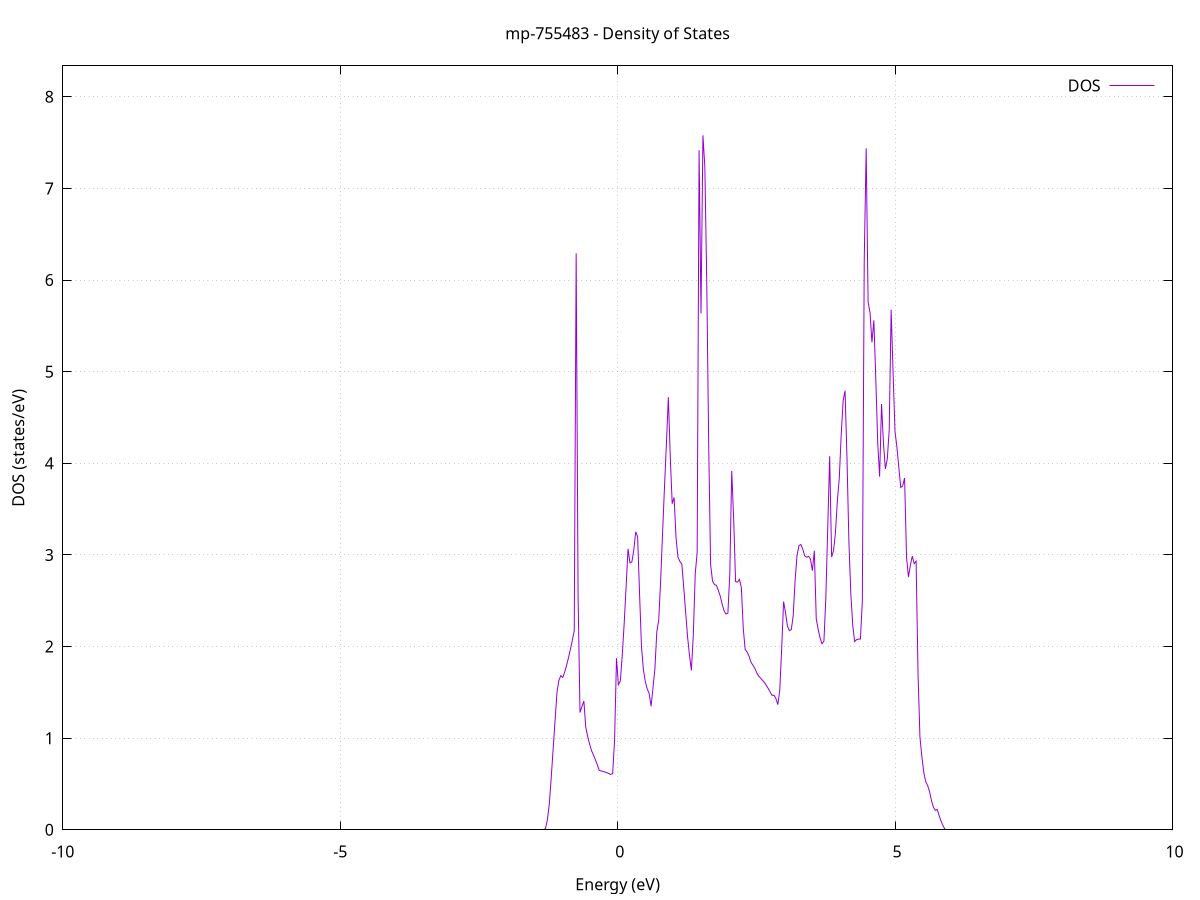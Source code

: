 set title 'mp-755483 - Density of States'
set xlabel 'Energy (eV)'
set ylabel 'DOS (states/eV)'
set grid
set xrange [-10:10]
set yrange [0:8.337]
set xzeroaxis lt -1
set terminal png size 800,600
set output 'mp-755483_dos_gnuplot.png'
plot '-' using 1:2 with lines title 'DOS'
-16.808500 0.000000
-16.773900 0.000000
-16.739300 0.000000
-16.704700 0.000000
-16.670000 0.000000
-16.635400 0.000000
-16.600800 0.000000
-16.566200 0.000000
-16.531600 0.000000
-16.497000 0.000000
-16.462400 0.000000
-16.427700 0.000000
-16.393100 0.000000
-16.358500 0.000000
-16.323900 0.000000
-16.289300 0.000000
-16.254700 0.000000
-16.220100 0.000000
-16.185400 0.000000
-16.150800 0.000000
-16.116200 0.000000
-16.081600 0.000000
-16.047000 0.000000
-16.012400 0.000000
-15.977800 0.000000
-15.943100 0.000000
-15.908500 0.000000
-15.873900 0.000000
-15.839300 0.000000
-15.804700 0.000000
-15.770100 0.000000
-15.735500 0.000000
-15.700800 0.000000
-15.666200 0.000000
-15.631600 0.000000
-15.597000 0.000000
-15.562400 0.000000
-15.527800 0.000000
-15.493200 0.000000
-15.458500 0.000000
-15.423900 0.000000
-15.389300 0.000000
-15.354700 0.000000
-15.320100 0.000000
-15.285500 0.000000
-15.250900 0.000000
-15.216200 0.000000
-15.181600 0.000000
-15.147000 0.000000
-15.112400 0.000000
-15.077800 0.000000
-15.043200 0.000000
-15.008600 0.000000
-14.973900 0.000000
-14.939300 0.000000
-14.904700 0.000000
-14.870100 0.000000
-14.835500 0.000000
-14.800900 0.000000
-14.766300 0.000000
-14.731600 0.000000
-14.697000 0.000000
-14.662400 0.000000
-14.627800 0.000000
-14.593200 0.000000
-14.558600 0.000000
-14.524000 0.000000
-14.489300 0.000000
-14.454700 0.000000
-14.420100 0.000000
-14.385500 0.000000
-14.350900 0.000000
-14.316300 0.000000
-14.281700 0.000000
-14.247000 0.000000
-14.212400 0.000000
-14.177800 0.000000
-14.143200 0.000000
-14.108600 0.000000
-14.074000 0.000000
-14.039400 0.000000
-14.004700 0.000000
-13.970100 0.000000
-13.935500 0.000000
-13.900900 0.000000
-13.866300 0.000000
-13.831700 0.000000
-13.797100 0.000000
-13.762400 0.000000
-13.727800 0.000000
-13.693200 0.000000
-13.658600 0.003900
-13.624000 0.076900
-13.589400 0.199200
-13.554800 0.353300
-13.520100 0.538200
-13.485500 0.553000
-13.450900 0.658100
-13.416300 0.783100
-13.381700 0.882100
-13.347100 0.927400
-13.312500 0.861800
-13.277800 0.901200
-13.243200 0.940400
-13.208600 0.973500
-13.174000 1.001800
-13.139400 1.026500
-13.104800 1.048900
-13.070200 1.069500
-13.035500 1.092300
-13.000900 1.119000
-12.966300 1.152500
-12.931700 1.186800
-12.897100 1.221200
-12.862500 1.255600
-12.827900 1.290000
-12.793200 1.371700
-12.758600 1.477400
-12.724000 1.629800
-12.689400 1.755700
-12.654800 1.884200
-12.620200 2.036900
-12.585600 2.221100
-12.550900 2.412300
-12.516300 2.603900
-12.481700 2.829500
-12.447100 7.902700
-12.412500 3.671500
-12.377900 3.044800
-12.343300 2.354700
-12.308600 3.869200
-12.274000 0.367300
-12.239400 0.412100
-12.204800 0.458600
-12.170200 0.506700
-12.135600 0.565600
-12.101000 0.632600
-12.066300 0.698000
-12.031700 0.762800
-11.997100 0.828100
-11.962500 0.966400
-11.927900 1.105500
-11.893300 1.155000
-11.858700 1.126200
-11.824000 1.172900
-11.789400 1.216200
-11.754800 1.257200
-11.720200 1.296900
-11.685600 1.327900
-11.651000 1.360500
-11.616400 1.419000
-11.581700 1.482200
-11.547100 1.549900
-11.512500 1.622900
-11.477900 1.703100
-11.443300 1.806300
-11.408700 1.924300
-11.374100 2.048800
-11.339400 2.190500
-11.304800 2.345400
-11.270200 2.502600
-11.235600 2.693700
-11.201000 6.194000
-11.166400 2.414200
-11.131800 2.083900
-11.097100 1.754300
-11.062500 1.425500
-11.027900 1.097500
-10.993300 1.537100
-10.958700 0.000000
-10.924100 0.000000
-10.889500 0.000000
-10.854800 0.000000
-10.820200 0.000000
-10.785600 2.462600
-10.751000 3.529200
-10.716400 6.524800
-10.681800 9.737000
-10.647200 11.925000
-10.612500 6.145300
-10.577900 4.562100
-10.543300 3.875100
-10.508700 3.130600
-10.474100 2.689300
-10.439500 0.809500
-10.404900 0.000000
-10.370300 0.000000
-10.335600 0.000000
-10.301000 0.000000
-10.266400 0.000000
-10.231800 0.000000
-10.197200 0.000000
-10.162600 0.000000
-10.128000 0.000000
-10.093300 0.000000
-10.058700 0.000000
-10.024100 0.000000
-9.989500 0.000000
-9.954900 0.000000
-9.920300 0.000000
-9.885700 0.000000
-9.851000 0.000000
-9.816400 0.000000
-9.781800 0.000000
-9.747200 0.000000
-9.712600 0.000000
-9.678000 0.000000
-9.643400 0.000000
-9.608700 0.000000
-9.574100 0.000000
-9.539500 0.000000
-9.504900 0.000000
-9.470300 0.000000
-9.435700 0.000000
-9.401100 0.000000
-9.366400 0.000000
-9.331800 0.000000
-9.297200 0.000000
-9.262600 0.000000
-9.228000 0.000000
-9.193400 0.000000
-9.158800 0.000000
-9.124100 0.000000
-9.089500 0.000000
-9.054900 0.000000
-9.020300 0.000000
-8.985700 0.000000
-8.951100 0.000000
-8.916500 0.000000
-8.881800 0.000000
-8.847200 0.000000
-8.812600 0.000000
-8.778000 0.000000
-8.743400 0.000000
-8.708800 0.000000
-8.674200 0.000000
-8.639500 0.000000
-8.604900 0.000000
-8.570300 0.000000
-8.535700 0.000000
-8.501100 0.000000
-8.466500 0.000000
-8.431900 0.000000
-8.397200 0.000000
-8.362600 0.000000
-8.328000 0.000000
-8.293400 0.000000
-8.258800 0.000000
-8.224200 0.000000
-8.189600 0.000000
-8.154900 0.000000
-8.120300 0.000000
-8.085700 0.000000
-8.051100 0.000000
-8.016500 0.000000
-7.981900 0.000000
-7.947300 0.000000
-7.912600 0.000000
-7.878000 0.000000
-7.843400 0.000000
-7.808800 0.000000
-7.774200 0.000000
-7.739600 0.000000
-7.705000 0.000000
-7.670300 0.000000
-7.635700 0.000000
-7.601100 0.000000
-7.566500 0.000000
-7.531900 0.000000
-7.497300 0.000000
-7.462700 0.000000
-7.428000 0.000000
-7.393400 0.000000
-7.358800 0.000000
-7.324200 0.000000
-7.289600 0.000000
-7.255000 0.000000
-7.220400 0.000000
-7.185700 0.000000
-7.151100 0.000000
-7.116500 0.000000
-7.081900 0.000000
-7.047300 0.000000
-7.012700 0.000000
-6.978100 0.000000
-6.943400 0.000000
-6.908800 0.000000
-6.874200 0.000000
-6.839600 0.000000
-6.805000 0.000000
-6.770400 0.000000
-6.735800 0.000000
-6.701100 0.000000
-6.666500 0.000000
-6.631900 0.000000
-6.597300 0.000000
-6.562700 0.000000
-6.528100 0.000000
-6.493500 0.000000
-6.458800 0.000000
-6.424200 0.000000
-6.389600 0.000000
-6.355000 0.000000
-6.320400 0.000000
-6.285800 0.000000
-6.251200 0.000000
-6.216500 0.000000
-6.181900 0.000000
-6.147300 0.000000
-6.112700 0.000000
-6.078100 0.000000
-6.043500 0.000000
-6.008900 0.000000
-5.974200 0.000000
-5.939600 0.000000
-5.905000 0.000000
-5.870400 0.000000
-5.835800 0.000000
-5.801200 0.000000
-5.766600 0.000000
-5.731900 0.000000
-5.697300 0.000000
-5.662700 0.000000
-5.628100 0.000000
-5.593500 0.000000
-5.558900 0.000000
-5.524300 0.000000
-5.489600 0.000000
-5.455000 0.000000
-5.420400 0.000000
-5.385800 0.000000
-5.351200 0.000000
-5.316600 0.000000
-5.282000 0.000000
-5.247300 0.000000
-5.212700 0.000000
-5.178100 0.000000
-5.143500 0.000000
-5.108900 0.000000
-5.074300 0.000000
-5.039700 0.000000
-5.005000 0.000000
-4.970400 0.000000
-4.935800 0.000000
-4.901200 0.000000
-4.866600 0.000000
-4.832000 0.000000
-4.797400 0.000000
-4.762700 0.000000
-4.728100 0.000000
-4.693500 0.000000
-4.658900 0.000000
-4.624300 0.000000
-4.589700 0.000000
-4.555100 0.000000
-4.520400 0.000000
-4.485800 0.000000
-4.451200 0.000000
-4.416600 0.000000
-4.382000 0.000000
-4.347400 0.000000
-4.312800 0.000000
-4.278100 0.000000
-4.243500 0.000000
-4.208900 0.000000
-4.174300 0.000000
-4.139700 0.000000
-4.105100 0.000000
-4.070500 0.000000
-4.035800 0.000000
-4.001200 0.000000
-3.966600 0.000000
-3.932000 0.000000
-3.897400 0.000000
-3.862800 0.000000
-3.828200 0.000000
-3.793500 0.000000
-3.758900 0.000000
-3.724300 0.000000
-3.689700 0.000000
-3.655100 0.000000
-3.620500 0.000000
-3.585900 0.000000
-3.551200 0.000000
-3.516600 0.000000
-3.482000 0.000000
-3.447400 0.000000
-3.412800 0.000000
-3.378200 0.000000
-3.343600 0.000000
-3.308900 0.000000
-3.274300 0.000000
-3.239700 0.000000
-3.205100 0.000000
-3.170500 0.000000
-3.135900 0.000000
-3.101300 0.000000
-3.066600 0.000000
-3.032000 0.000000
-2.997400 0.000000
-2.962800 0.000000
-2.928200 0.000000
-2.893600 0.000000
-2.859000 0.000000
-2.824300 0.000000
-2.789700 0.000000
-2.755100 0.000000
-2.720500 0.000000
-2.685900 0.000000
-2.651300 0.000000
-2.616700 0.000000
-2.582000 0.000000
-2.547400 0.000000
-2.512800 0.000000
-2.478200 0.000000
-2.443600 0.000000
-2.409000 0.000000
-2.374400 0.000000
-2.339700 0.000000
-2.305100 0.000000
-2.270500 0.000000
-2.235900 0.000000
-2.201300 0.000000
-2.166700 0.000000
-2.132100 0.000000
-2.097500 0.000000
-2.062800 0.000000
-2.028200 0.000000
-1.993600 0.000000
-1.959000 0.000000
-1.924400 0.000000
-1.889800 0.000000
-1.855200 0.000000
-1.820500 0.000000
-1.785900 0.000000
-1.751300 0.000000
-1.716700 0.000000
-1.682100 0.000000
-1.647500 0.000000
-1.612900 0.000000
-1.578200 0.000000
-1.543600 0.000000
-1.509000 0.000000
-1.474400 0.000000
-1.439800 0.000000
-1.405200 0.000000
-1.370600 0.000000
-1.335900 0.000000
-1.301300 0.010800
-1.266700 0.107200
-1.232100 0.279400
-1.197500 0.565600
-1.162900 0.877000
-1.128300 1.188000
-1.093600 1.498900
-1.059000 1.630100
-1.024400 1.682600
-0.989800 1.662900
-0.955200 1.718700
-0.920600 1.794000
-0.886000 1.878200
-0.851300 1.970200
-0.816700 2.068000
-0.782100 2.172100
-0.747500 6.290200
-0.712900 2.545600
-0.678300 1.279500
-0.643700 1.345300
-0.609000 1.404200
-0.574400 1.121400
-0.539800 1.016400
-0.505200 0.934100
-0.470600 0.864200
-0.436000 0.815200
-0.401400 0.765200
-0.366700 0.709300
-0.332100 0.648500
-0.297500 0.642400
-0.262900 0.636300
-0.228300 0.630200
-0.193700 0.623500
-0.159100 0.614100
-0.124400 0.603900
-0.089800 0.613500
-0.055200 0.977200
-0.020600 1.872400
0.014000 1.584100
0.048600 1.622800
0.083200 1.906700
0.117900 2.251700
0.152500 2.652400
0.187100 3.066500
0.221700 2.913500
0.256300 2.923100
0.290900 3.052600
0.325500 3.252100
0.360200 3.197300
0.394800 2.578400
0.429400 2.000700
0.464000 1.746600
0.498600 1.617700
0.533200 1.537100
0.567800 1.487900
0.602500 1.348400
0.637100 1.548500
0.671700 1.759700
0.706300 2.163600
0.740900 2.292100
0.775500 2.724800
0.810100 3.239400
0.844800 3.749100
0.879400 4.216800
0.914000 4.721900
0.948600 4.069400
0.983200 3.558700
1.017800 3.627700
1.052400 3.186900
1.087100 2.976200
1.121700 2.927900
1.156300 2.901300
1.190900 2.648900
1.225500 2.374500
1.260100 2.107400
1.294700 1.903800
1.329400 1.739900
1.364000 2.132100
1.398600 2.795700
1.433200 3.028500
1.467800 7.416300
1.502400 5.635400
1.537000 7.579500
1.571700 7.234400
1.606300 5.969700
1.640900 4.204300
1.675500 2.895900
1.710100 2.714300
1.744700 2.676600
1.779300 2.668200
1.814000 2.614000
1.848600 2.551100
1.883200 2.463600
1.917800 2.390200
1.952400 2.354100
1.987000 2.364100
2.021600 2.795300
2.056300 3.916000
2.090900 3.398200
2.125500 2.708600
2.160100 2.702500
2.194700 2.733200
2.229300 2.647000
2.263900 2.199100
2.298600 1.966000
2.333200 1.939900
2.367800 1.895400
2.402400 1.829200
2.437000 1.797500
2.471600 1.762900
2.506200 1.714700
2.540900 1.677100
2.575500 1.655200
2.610100 1.632100
2.644700 1.607500
2.679300 1.577900
2.713900 1.541100
2.748500 1.505300
2.783200 1.466500
2.817800 1.469000
2.852400 1.431900
2.887000 1.365800
2.921600 1.524400
2.956200 1.970400
2.990800 2.491000
3.025500 2.371000
3.060100 2.222200
3.094700 2.174100
3.129300 2.183800
3.163900 2.335000
3.198500 2.723400
3.233100 2.993700
3.267800 3.101300
3.302400 3.113200
3.337000 3.060900
3.371600 2.988900
3.406200 2.974700
3.440800 2.984600
3.475400 2.954900
3.510100 2.828800
3.544700 3.046100
3.579300 2.303800
3.613900 2.187900
3.648500 2.092700
3.683100 2.029700
3.717700 2.058200
3.752400 2.534800
3.787000 3.308600
3.821600 4.077100
3.856200 2.976500
3.890800 3.044300
3.925400 3.241300
3.960000 3.592200
3.994700 3.840000
4.029300 4.312900
4.063900 4.682400
4.098500 4.791400
4.133100 4.063500
4.167700 3.144300
4.202300 2.582500
4.237000 2.231700
4.271600 2.053500
4.306200 2.075500
4.340800 2.080900
4.375400 2.082100
4.410000 2.490500
4.444600 6.227000
4.479300 7.437000
4.513900 5.760200
4.548500 5.645000
4.583100 5.320100
4.617700 5.559500
4.652300 4.928800
4.686900 4.224900
4.721600 3.854100
4.756200 4.646800
4.790800 4.219900
4.825400 3.938300
4.860000 4.048300
4.894600 4.365500
4.929200 5.676500
4.963900 4.992900
4.998500 4.347500
5.033100 4.178000
5.067700 3.952200
5.102300 3.735100
5.136900 3.752400
5.171500 3.838900
5.206200 2.984100
5.240800 2.757200
5.275400 2.886500
5.310000 2.986400
5.344600 2.904700
5.379200 2.931000
5.413800 1.701600
5.448500 1.007200
5.483100 0.796000
5.517700 0.623900
5.552300 0.525900
5.586900 0.483800
5.621500 0.416900
5.656100 0.318600
5.690800 0.246300
5.725400 0.211800
5.760000 0.221800
5.794600 0.153400
5.829200 0.094700
5.863800 0.045500
5.898400 0.005900
5.933100 0.000000
5.967700 0.000000
6.002300 0.000000
6.036900 0.000000
6.071500 0.000000
6.106100 0.000000
6.140700 0.000000
6.175300 0.000000
6.210000 0.000000
6.244600 0.000000
6.279200 0.000000
6.313800 0.000000
6.348400 0.000000
6.383000 0.000000
6.417600 0.000000
6.452300 0.000000
6.486900 0.000000
6.521500 0.000000
6.556100 0.000000
6.590700 0.000000
6.625300 0.000000
6.659900 0.000000
6.694600 0.000000
6.729200 0.000000
6.763800 0.000000
6.798400 0.000000
6.833000 0.000000
6.867600 0.000000
6.902200 0.000000
6.936900 0.000000
6.971500 0.000000
7.006100 0.000000
7.040700 0.000000
7.075300 0.000000
7.109900 0.000000
7.144500 0.000000
7.179200 0.000000
7.213800 0.000000
7.248400 0.000000
7.283000 0.000000
7.317600 0.000000
7.352200 0.000000
7.386800 0.000000
7.421500 0.000000
7.456100 0.000000
7.490700 0.000000
7.525300 0.000000
7.559900 0.000000
7.594500 0.000000
7.629100 0.000000
7.663800 0.000000
7.698400 0.000000
7.733000 0.000000
7.767600 0.000000
7.802200 0.000000
7.836800 0.000000
7.871400 0.000000
7.906100 0.000000
7.940700 0.000000
7.975300 0.000000
8.009900 0.000000
8.044500 0.000000
8.079100 0.000000
8.113700 0.000000
8.148400 0.000000
8.183000 0.000000
8.217600 0.000000
8.252200 0.000000
8.286800 0.000000
8.321400 0.000000
8.356000 0.000000
8.390700 0.000000
8.425300 0.000000
8.459900 0.000000
8.494500 0.000000
8.529100 0.000000
8.563700 0.000000
8.598300 0.000000
8.633000 0.000000
8.667600 0.000000
8.702200 0.000000
8.736800 0.000000
8.771400 0.000000
8.806000 0.000000
8.840600 0.000000
8.875300 0.000000
8.909900 0.000000
8.944500 0.000000
8.979100 0.000000
9.013700 0.000000
9.048300 0.000000
9.082900 0.000000
9.117600 0.000000
9.152200 0.000000
9.186800 0.000000
9.221400 0.000000
9.256000 0.000000
9.290600 0.000000
9.325200 0.000000
9.359900 0.000000
9.394500 0.000000
9.429100 0.000000
9.463700 0.000000
9.498300 0.000000
9.532900 0.000000
9.567500 0.000000
9.602200 0.000000
9.636800 0.000000
9.671400 0.000000
9.706000 0.000000
9.740600 0.000000
9.775200 0.000000
9.809800 0.000000
9.844500 0.000000
9.879100 0.000000
9.913700 0.000000
9.948300 0.000000
9.982900 0.000000
10.017500 0.000600
10.052100 0.002200
10.086800 0.004000
10.121400 0.006100
10.156000 0.008600
10.190600 0.011300
10.225200 0.014300
10.259800 0.017600
10.294400 0.021200
10.329100 0.025100
10.363700 0.029300
10.398300 0.033700
10.432900 0.038400
10.467500 0.043400
10.502100 0.048600
10.536700 0.054000
10.571400 0.059700
10.606000 0.065700
10.640600 0.071900
10.675200 0.078400
10.709800 0.085100
10.744400 0.092100
10.779000 0.099400
10.813700 0.103800
10.848300 0.105200
10.882900 0.109200
10.917500 0.113600
10.952100 0.118400
10.986700 0.123600
11.021300 0.129200
11.056000 0.135100
11.090600 0.141300
11.125200 0.147900
11.159800 0.154500
11.194400 0.161100
11.229000 0.167600
11.263600 0.174100
11.298300 0.180700
11.332900 0.187300
11.367500 0.194900
11.402100 0.206800
11.436700 0.219800
11.471300 0.234000
11.505900 0.248400
11.540600 0.261600
11.575200 0.273400
11.609800 0.284000
11.644400 0.293300
11.679000 0.300500
11.713600 0.304600
11.748200 0.305800
11.782900 0.303900
11.817500 0.308500
11.852100 0.315500
11.886700 0.322500
11.921300 0.329600
11.955900 0.338500
11.990500 0.349300
12.025200 0.361700
12.059800 0.375500
12.094400 0.390800
12.129000 0.407500
12.163600 0.425700
12.198200 0.445900
12.232800 0.467900
12.267500 0.498300
12.302100 0.531400
12.336700 0.566700
12.371300 0.604800
12.405900 0.645900
12.440500 0.693600
12.475100 0.747900
12.509800 0.803000
12.544400 0.858800
12.579000 0.915300
12.613600 0.988100
12.648200 1.243500
12.682800 1.407800
12.717400 1.536900
12.752100 1.688500
12.786700 1.832700
12.821300 1.909600
12.855900 1.942900
12.890500 1.941700
12.925100 1.939800
12.959700 1.928600
12.994400 1.902700
13.029000 1.795100
13.063600 1.638000
13.098200 1.493100
13.132800 1.369700
13.167400 1.256200
13.202000 1.233800
13.236700 1.220000
13.271300 1.207600
13.305900 1.196400
13.340500 1.186500
13.375100 1.178900
13.409700 1.176400
13.444300 1.174800
13.479000 1.173200
13.513600 1.176900
13.548200 1.187500
13.582800 1.220100
13.617400 1.290500
13.652000 1.368800
13.686600 1.448900
13.721300 1.531100
13.755900 1.615400
13.790500 1.710500
13.825100 1.023900
13.859700 1.102900
13.894300 1.257300
13.928900 1.539300
13.963600 1.712500
13.998200 1.879500
14.032800 2.018500
14.067400 2.102900
14.102000 2.136600
14.136600 2.079200
14.171200 2.053200
14.205900 2.019700
14.240500 1.964400
14.275100 1.885600
14.309700 1.789600
14.344300 1.655600
14.378900 1.454900
14.413500 1.345000
14.448100 1.276200
14.482800 1.213700
14.517400 1.157600
14.552000 1.102900
14.586600 1.061900
14.621200 1.044400
14.655800 1.048800
14.690400 1.063500
14.725100 1.086600
14.759700 1.118000
14.794300 1.158000
14.828900 1.210700
14.863500 1.291400
14.898100 1.457900
14.932700 1.575800
14.967400 1.659300
15.002000 1.714100
15.036600 1.755300
15.071200 1.787000
15.105800 1.822800
15.140400 1.867700
15.175000 1.915000
15.209700 1.968500
15.244300 2.019900
15.278900 2.082500
15.313500 2.160400
15.348100 2.203700
15.382700 2.109700
15.417300 1.837300
15.452000 1.582500
15.486600 1.497600
15.521200 1.488600
15.555800 1.462500
15.590400 1.437500
15.625000 1.418800
15.659600 1.406000
15.694300 1.399400
15.728900 1.401500
15.763500 1.433300
15.798100 1.489300
15.832700 1.561300
15.867300 1.639400
15.901900 1.771300
15.936600 1.590200
15.971200 1.242600
16.005800 1.010000
16.040400 0.811900
16.075000 0.621800
16.109600 0.410300
16.144200 0.167700
16.178900 0.024400
16.213500 0.000000
16.248100 0.000000
16.282700 0.000000
16.317300 0.000000
16.351900 0.000000
16.386500 0.000000
16.421200 0.000000
16.455800 0.000000
16.490400 0.000000
16.525000 0.000000
16.559600 0.000000
16.594200 0.000000
16.628800 0.000000
16.663500 0.000000
16.698100 0.031600
16.732700 0.125300
16.767300 0.281000
16.801900 1.069700
16.836500 1.841600
16.871100 2.560900
16.905800 3.177800
16.940400 4.159300
16.975000 4.112400
17.009600 3.635100
17.044200 3.489600
17.078800 3.474000
17.113400 3.353300
17.148100 3.097800
17.182700 2.819100
17.217300 2.629300
17.251900 2.500100
17.286500 2.393100
17.321100 2.343700
17.355700 2.655400
17.390400 2.685100
17.425000 2.153400
17.459600 2.113300
17.494200 1.868600
17.528800 1.859000
17.563400 2.266200
17.598000 2.420100
17.632700 2.419100
17.667300 2.480900
17.701900 2.547500
17.736500 2.549900
17.771100 2.531800
17.805700 2.504200
17.840300 2.529300
17.875000 2.618500
17.909600 2.715500
17.944200 2.766200
17.978800 2.825900
18.013400 2.858800
18.048000 2.899200
18.082600 2.946600
18.117300 3.059900
18.151900 3.230500
18.186500 1.476800
18.221100 1.394800
18.255700 1.468500
18.290300 1.482500
18.324900 1.696300
18.359600 2.057800
18.394200 2.217300
18.428800 3.008500
18.463400 2.632000
18.498000 2.832900
18.532600 3.278000
18.567200 3.542300
18.601900 3.329500
18.636500 3.773700
18.671100 3.824100
18.705700 3.696000
18.740300 3.548500
18.774900 3.480600
18.809500 3.355600
18.844200 2.897000
18.878800 2.465000
18.913400 2.025700
18.948000 1.473400
18.982600 1.154500
19.017200 1.196700
19.051800 2.598600
19.086500 2.113600
19.121100 2.078200
19.155700 2.060800
19.190300 2.092400
19.224900 2.294300
19.259500 2.539600
19.294100 2.701100
19.328800 2.903400
19.363400 3.352100
19.398000 3.556200
19.432600 3.391400
19.467200 3.636700
19.501800 3.685400
19.536400 3.064100
19.571100 2.541600
19.605700 2.557100
19.640300 2.241500
19.674900 1.859200
19.709500 1.563100
19.744100 1.448100
19.778700 1.393900
19.813400 1.361300
19.848000 1.272100
19.882600 1.205000
19.917200 1.112500
19.951800 1.214700
19.986400 1.451700
20.021000 2.643200
20.055700 3.625800
20.090300 3.769500
20.124900 2.076600
20.159500 2.062700
20.194100 2.271200
20.228700 2.691400
20.263300 2.363000
20.298000 2.567700
20.332600 2.819000
20.367200 2.794500
20.401800 2.355800
20.436400 2.147200
20.471000 2.021400
20.505600 2.055200
20.540300 2.084500
20.574900 2.201300
20.609500 2.418800
20.644100 2.875000
20.678700 3.789900
20.713300 2.683900
20.747900 2.602600
20.782600 2.630100
20.817200 3.841700
20.851800 4.281600
20.886400 4.628800
20.921000 5.419700
20.955600 5.401900
20.990200 4.704000
21.024900 3.636000
21.059500 2.667400
21.094100 2.202600
21.128700 1.892400
21.163300 1.657900
21.197900 1.492200
21.232500 1.364000
21.267200 1.245600
21.301800 1.163300
21.336400 1.374200
21.371000 2.149600
21.405600 2.556400
21.440200 3.088300
21.474800 2.925400
21.509500 2.844700
21.544100 2.656300
21.578700 2.476300
21.613300 2.472700
21.647900 2.569700
21.682500 2.650400
21.717100 2.773700
21.751800 2.943000
21.786400 3.086700
21.821000 3.378400
21.855600 3.773600
21.890200 4.104900
21.924800 3.606800
21.959400 3.069500
21.994100 2.273900
22.028700 1.767800
22.063300 1.315100
22.097900 1.374700
22.132500 1.581300
22.167100 1.561400
22.201700 1.425000
22.236400 1.151800
22.271000 1.156900
22.305600 1.299200
22.340200 1.446500
22.374800 1.607100
22.409400 1.791500
22.444000 2.199100
22.478700 2.847600
22.513300 3.025800
22.547900 3.028600
22.582500 3.162700
22.617100 3.017600
22.651700 2.652000
22.686300 2.487600
22.720900 2.384800
22.755600 2.319800
22.790200 2.273400
22.824800 2.296600
22.859400 2.306800
22.894000 2.290600
22.928600 2.402000
22.963200 2.755700
22.997900 2.765600
23.032500 2.571100
23.067100 2.228700
23.101700 1.743800
23.136300 1.526100
23.170900 1.301900
23.205500 1.120100
23.240200 1.007900
23.274800 1.023400
23.309400 1.032900
23.344000 1.036300
23.378600 1.066700
23.413200 1.109400
23.447800 1.139300
23.482500 1.167300
23.517100 1.195600
23.551700 1.223500
23.586300 1.251000
23.620900 1.297400
23.655500 1.337900
23.690100 1.348300
23.724800 1.335500
23.759400 1.308100
23.794000 1.285600
23.828600 1.269100
23.863200 1.311000
23.897800 1.372400
23.932400 1.298200
23.967100 1.228100
24.001700 1.246200
24.036300 1.260100
24.070900 1.269900
24.105500 1.276500
24.140100 1.280600
24.174700 1.279000
24.209400 1.272300
24.244000 1.279000
24.278600 1.293700
24.313200 1.302400
24.347800 1.314300
24.382400 1.365700
24.417000 1.475600
24.451700 1.501800
24.486300 1.464100
24.520900 1.362600
24.555500 0.979700
24.590100 0.745100
24.624700 0.506600
24.659300 0.458800
24.694000 0.475800
24.728600 0.533500
24.763200 0.608400
24.797800 0.637300
24.832400 0.620200
24.867000 0.563000
24.901600 0.506300
24.936300 0.510400
24.970900 0.548700
25.005500 0.592000
25.040100 0.639700
25.074700 0.691800
25.109300 0.759800
25.143900 0.869700
25.178600 1.039700
25.213200 1.232700
25.247800 1.437500
25.282400 1.643300
25.317000 1.787000
25.351600 1.839800
25.386200 1.795900
25.420900 1.670900
25.455500 1.607500
25.490100 1.553300
25.524700 1.495200
25.559300 1.455300
25.593900 1.410800
25.628500 1.363700
25.663200 1.313900
25.697800 1.270100
25.732400 1.227400
25.767000 1.181800
25.801600 1.181900
25.836200 1.203100
25.870800 1.236000
25.905500 1.262300
25.940100 1.262300
25.974700 1.223800
26.009300 1.137700
26.043900 1.068800
26.078500 1.043300
26.113100 1.030100
26.147800 1.014500
26.182400 0.998200
26.217000 0.980400
26.251600 0.961200
26.286200 0.940600
26.320800 0.920500
26.355400 0.912500
26.390100 0.911300
26.424700 0.915700
26.459300 0.914500
26.493900 0.906200
26.528500 0.890900
26.563100 0.882500
26.597700 0.880600
26.632400 0.876300
26.667000 0.869800
26.701600 0.821500
26.736200 0.743000
26.770800 0.731700
26.805400 0.731400
26.840000 0.733200
26.874700 0.737300
26.909300 0.743600
26.943900 0.752100
26.978500 0.767700
27.013100 0.788300
27.047700 0.813600
27.082300 0.845200
27.117000 0.890800
27.151600 0.952400
27.186200 1.095300
27.220800 1.174800
27.255400 1.250700
27.290000 1.510100
27.324600 1.930400
27.359300 1.779800
27.393900 1.890300
27.428500 2.075800
27.463100 2.112700
27.497700 2.073800
27.532300 2.034900
27.566900 1.989800
27.601600 1.837500
27.636200 1.775300
27.670800 1.791300
27.705400 1.793400
27.740000 1.780700
27.774600 1.788600
27.809200 1.799700
27.843900 1.819600
27.878500 1.840300
27.913100 1.855800
27.947700 1.874300
27.982300 2.045600
28.016900 2.169900
28.051500 2.178400
28.086200 1.792000
28.120800 1.311000
28.155400 1.222800
28.190000 1.179800
28.224600 1.146500
28.259200 1.122800
28.293800 1.103100
28.328500 1.086100
28.363100 1.071900
28.397700 1.060600
28.432300 1.054000
28.466900 1.055300
28.501500 1.063900
28.536100 1.079600
28.570800 1.101500
28.605400 1.129100
28.640000 1.163500
28.674600 1.205700
28.709200 1.255900
28.743800 1.351300
28.778400 1.540200
28.813100 1.638700
28.847700 1.719200
28.882300 1.901100
28.916900 2.054500
28.951500 2.180500
28.986100 2.419500
29.020700 2.670900
29.055400 2.677900
29.090000 2.573100
29.124600 2.459000
29.159200 2.349900
29.193800 2.279400
29.228400 2.227600
29.263000 2.192900
29.297700 2.176200
29.332300 2.153900
29.366900 2.142200
29.401500 2.164900
29.436100 2.158200
29.470700 2.123200
29.505300 2.098000
29.540000 2.055300
29.574600 1.943100
29.609200 1.513000
29.643800 1.452300
29.678400 1.539500
29.713000 1.843400
29.747600 2.290500
29.782300 2.111400
29.816900 1.926100
29.851500 1.927300
29.886100 1.974900
29.920700 2.043300
29.955300 2.114400
29.989900 2.289200
30.024600 2.406500
30.059200 2.427000
30.093800 2.460600
30.128400 2.514800
30.163000 2.585200
30.197600 2.654300
30.232200 2.910600
30.266900 3.038700
30.301500 3.167900
30.336100 3.003500
30.370700 3.024000
30.405300 2.818700
30.439900 2.666500
30.474500 2.612800
30.509200 2.526100
30.543800 2.445200
30.578400 2.410500
30.613000 2.326800
30.647600 2.245500
30.682200 2.136100
30.716800 1.983400
30.751500 1.843300
30.786100 1.734500
30.820700 1.656700
30.855300 1.622100
30.889900 1.663900
30.924500 1.759400
30.959100 1.892400
30.993700 2.088400
31.028400 2.218300
31.063000 2.262100
31.097600 2.223800
31.132200 2.362900
31.166800 2.356900
31.201400 2.390700
31.236000 2.432900
31.270700 2.297400
31.305300 2.261300
31.339900 2.208100
31.374500 2.174800
31.409100 2.170400
31.443700 2.182700
31.478300 2.257500
31.513000 2.201800
31.547600 2.286700
31.582200 2.382300
31.616800 2.517800
31.651400 2.820800
31.686000 3.177700
31.720600 3.177300
31.755300 3.003400
31.789900 3.061100
31.824500 3.098900
31.859100 3.336000
31.893700 3.576900
31.928300 3.591300
31.962900 3.401500
31.997600 3.262300
32.032200 2.830800
32.066800 2.538200
32.101400 2.539000
32.136000 2.644600
32.170600 2.746600
32.205200 2.832300
32.239900 2.902100
32.274500 2.880000
32.309100 2.767700
32.343700 2.844500
32.378300 3.040100
32.412900 3.517200
32.447500 3.606800
32.482200 3.485000
32.516800 3.272500
32.551400 2.687500
32.586000 1.786400
32.620600 1.740000
32.655200 1.703100
32.689800 1.673000
32.724500 1.649600
32.759100 1.787200
32.793700 1.738400
32.828300 1.711700
32.862900 1.789000
32.897500 1.664300
32.932100 1.682700
32.966800 1.694200
33.001400 1.698900
33.036000 1.696900
33.070600 1.773600
33.105200 2.009600
33.139800 2.259900
33.174400 2.526200
33.209100 2.823400
33.243700 3.152500
33.278300 3.935600
33.312900 3.144700
33.347500 3.229900
33.382100 3.277700
33.416700 3.272100
33.451400 3.153700
33.486000 3.256500
33.520600 3.084000
33.555200 2.833600
33.589800 2.399600
33.624400 2.285700
33.659000 2.206700
33.693700 2.158200
33.728300 2.119000
33.762900 2.089100
33.797500 2.074800
33.832100 2.152200
33.866700 2.162400
33.901300 2.197200
33.936000 2.258400
33.970600 2.361600
34.005200 2.437300
34.039800 2.502100
34.074400 2.566500
34.109000 2.639600
34.143600 2.736600
34.178300 2.853400
34.212900 3.113900
34.247500 3.375500
34.282100 3.329800
34.316700 3.073200
34.351300 2.774500
34.385900 2.583300
34.420600 2.402200
34.455200 2.233000
34.489800 2.078800
34.524400 1.387100
34.559000 1.341900
34.593600 1.557400
34.628200 1.977900
34.662900 2.069800
34.697500 2.023700
34.732100 2.096600
34.766700 2.223400
34.801300 2.314100
34.835900 2.343400
34.870500 2.286100
34.905200 2.303000
34.939800 2.228300
34.974400 2.165800
35.009000 1.911100
35.043600 1.665900
35.078200 1.467900
35.112800 1.319300
35.147500 1.224700
35.182100 1.171700
35.216700 1.108400
35.251300 1.116700
35.285900 1.138800
35.320500 1.176700
35.355100 1.220200
35.389800 1.289100
35.424400 1.363700
35.459000 1.444100
35.493600 1.530100
35.528200 1.619600
35.562800 1.725500
35.597400 2.017400
35.632100 2.721900
35.666700 3.342600
35.701300 3.226900
35.735900 2.773900
35.770500 2.554400
35.805100 2.422800
35.839700 2.289300
35.874400 2.206500
35.909000 2.220000
35.943600 1.879300
35.978200 1.635700
36.012800 1.349400
36.047400 1.145600
36.082000 1.045500
36.116700 1.026600
36.151300 1.051000
36.185900 1.080100
36.220500 1.108300
36.255100 1.196500
36.289700 1.149500
36.324300 1.122400
36.359000 1.054800
36.393600 1.003400
36.428200 1.303700
36.462800 1.393800
36.497400 1.606500
36.532000 1.865500
36.566600 2.045700
36.601300 2.106600
36.635900 2.198200
36.670500 2.589900
36.705100 2.961600
36.739700 3.218000
36.774300 3.388500
36.808900 3.074500
36.843600 2.798200
36.878200 2.690400
36.912800 2.349700
36.947400 2.131500
36.982000 1.948300
37.016600 1.811400
37.051200 1.717800
37.085900 1.734600
37.120500 1.733200
37.155100 1.853800
37.189700 2.326500
37.224300 1.690800
37.258900 1.639200
37.293500 1.593000
37.328200 1.510000
37.362800 1.498800
37.397400 1.487500
37.432000 1.493200
37.466600 1.528700
37.501200 1.606600
37.535800 1.707500
37.570500 1.866000
37.605100 2.194200
37.639700 2.714800
37.674300 2.169400
37.708900 2.168800
37.743500 2.155700
37.778100 2.535400
37.812800 2.462600
37.847400 2.403800
37.882000 2.141900
37.916600 1.837100
37.951200 1.713000
37.985800 1.664200
38.020400 1.627000
38.055100 1.596000
38.089700 1.571700
38.124300 1.563000
38.158900 1.575100
38.193500 1.581300
38.228100 1.633400
38.262700 1.757100
38.297400 1.855700
38.332000 1.964700
38.366600 2.072600
38.401200 2.187000
38.435800 2.591300
38.470400 2.963200
38.505000 2.787400
38.539700 2.729500
38.574300 2.667900
38.608900 2.616900
38.643500 2.531000
38.678100 2.387700
38.712700 2.160200
38.747300 1.906900
38.782000 1.625400
38.816600 1.419600
38.851200 1.294100
38.885800 1.200900
38.920400 1.129500
38.955000 1.053000
38.989600 0.969400
39.024300 0.923300
39.058900 0.916400
39.093500 0.925300
39.128100 0.945800
39.162700 0.977100
39.197300 0.987500
39.231900 0.993600
39.266500 1.003300
39.301200 1.042800
39.335800 1.147900
39.370400 1.271700
39.405000 1.404300
39.439600 1.732500
39.474200 1.681200
39.508800 1.565700
39.543500 1.557300
39.578100 1.629400
39.612700 1.783200
39.647300 1.775100
39.681900 1.831600
39.716500 1.911300
39.751100 1.926200
39.785800 1.871000
39.820400 1.823200
39.855000 1.783000
39.889600 1.712500
39.924200 1.683900
39.958800 1.762100
39.993400 1.949200
40.028100 2.243000
40.062700 2.847800
40.097300 3.156700
40.131900 3.027100
40.166500 2.241900
40.201100 1.872600
40.235700 1.859500
40.270400 1.944600
40.305000 2.036700
40.339600 2.066300
40.374200 1.919700
40.408800 1.817500
40.443400 1.719100
40.478000 1.710000
40.512700 1.746000
40.547300 1.779400
40.581900 1.831100
40.616500 1.984500
40.651100 2.220300
40.685700 2.202900
40.720300 2.273300
40.755000 2.341800
40.789600 2.409800
40.824200 2.483800
40.858800 2.567900
40.893400 2.665700
40.928000 2.796000
40.962600 2.915100
40.997300 3.082500
41.031900 3.264800
41.066500 3.643100
41.101100 3.546900
41.135700 3.430000
41.170300 3.378800
41.204900 3.646900
41.239600 3.986600
41.274200 3.957500
41.308800 3.221600
41.343400 3.005500
41.378000 2.993800
41.412600 2.656500
41.447200 2.690100
41.481900 2.393700
41.516500 2.249000
41.551100 2.083000
41.585700 1.998000
41.620300 2.196300
41.654900 2.051600
41.689500 2.271300
41.724200 2.583000
41.758800 2.941800
41.793400 3.735600
41.828000 3.432100
41.862600 3.076200
41.897200 2.910100
41.931800 2.901700
41.966500 2.949300
42.001100 3.065600
42.035700 3.251300
42.070300 3.500900
42.104900 2.957700
42.139500 2.715300
42.174100 2.467000
42.208800 2.326300
42.243400 2.237900
42.278000 2.167900
42.312600 2.156500
42.347200 2.176800
42.381800 2.076200
42.416400 2.067700
42.451100 2.168600
42.485700 1.947300
42.520300 1.926400
42.554900 2.141600
42.589500 1.928400
42.624100 2.134900
42.658700 2.306900
42.693400 2.409700
42.728000 2.563900
42.762600 2.706700
42.797200 2.608900
42.831800 2.725300
42.866400 2.474500
42.901000 2.199700
42.935700 2.107000
42.970300 2.051200
43.004900 2.016900
43.039500 2.004700
43.074100 2.011600
43.108700 2.050100
43.143300 2.140200
43.178000 2.285900
43.212600 2.751400
43.247200 2.993100
43.281800 2.688300
43.316400 2.717900
43.351000 2.956600
43.385600 2.961400
43.420300 2.839000
43.454900 2.712600
43.489500 2.587200
43.524100 2.460700
43.558700 2.397800
43.593300 2.377900
43.627900 2.364700
43.662600 2.365800
43.697200 2.385500
43.731800 2.368700
43.766400 2.456500
43.801000 2.469200
43.835600 2.404000
43.870200 2.365700
43.904900 2.372000
43.939500 2.666000
43.974100 2.258300
44.008700 2.275800
44.043300 2.287600
44.077900 2.292900
44.112500 2.306800
44.147200 2.321500
44.181800 2.331800
44.216400 2.333800
44.251000 2.405300
44.285600 2.366000
44.320200 2.339600
44.354800 2.316600
44.389500 2.257000
44.424100 2.093600
44.458700 2.023000
44.493300 2.094300
44.527900 2.138800
44.562500 2.144200
44.597100 2.218900
44.631800 2.430200
44.666400 2.647500
44.701000 3.072900
44.735600 3.545100
44.770200 3.903500
44.804800 4.030400
44.839400 3.583700
44.874100 3.081300
44.908700 2.772300
44.943300 2.569500
44.977900 2.226400
45.012500 2.013500
45.047100 1.914600
45.081700 1.845000
45.116400 1.881300
45.151000 1.952300
45.185600 2.039500
45.220200 2.137400
45.254800 2.241000
45.289400 2.343000
45.324000 2.425000
45.358700 3.280300
45.393300 3.539100
45.427900 3.161700
45.462500 2.635200
45.497100 2.808200
45.531700 2.729200
45.566300 2.309600
45.601000 2.233600
45.635600 2.148500
45.670200 2.049400
45.704800 1.926400
45.739400 1.786700
45.774000 1.730900
45.808600 1.696600
45.843300 1.672100
45.877900 1.691100
45.912500 1.719100
45.947100 1.774100
45.981700 1.844800
46.016300 1.884500
46.050900 1.900400
46.085600 1.908100
46.120200 1.912900
46.154800 1.949100
46.189400 1.996600
46.224000 2.038400
46.258600 1.929300
46.293200 1.886400
46.327900 1.848000
46.362500 1.721900
46.397100 1.611300
46.431700 1.612400
46.466300 1.590900
46.500900 1.584300
46.535500 1.621100
46.570200 1.742000
46.604800 2.064600
46.639400 2.247000
46.674000 2.468600
46.708600 2.729200
46.743200 3.040200
46.777800 5.875000
46.812500 3.314600
46.847100 3.065800
46.881700 2.821900
46.916300 2.596100
46.950900 2.424600
46.985500 2.327700
47.020100 2.260200
47.054800 2.223300
47.089400 2.233500
47.124000 2.275300
47.158600 2.334200
47.193200 2.392300
47.227800 2.573800
47.262400 2.901200
47.297100 2.467100
47.331700 2.137500
47.366300 1.929400
47.400900 1.813200
47.435500 1.780900
47.470100 1.750400
47.504700 1.734100
47.539300 1.678000
47.574000 1.701400
47.608600 1.698600
47.643200 1.697700
47.677800 1.695500
47.712400 1.691200
47.747000 1.678500
47.781600 1.655200
47.816300 2.016300
47.850900 1.479500
47.885500 1.346500
47.920100 1.154400
47.954700 0.906000
47.989300 0.695600
48.023900 0.596800
48.058600 0.563000
48.093200 0.532500
48.127800 0.501400
48.162400 0.469500
48.197000 0.436900
48.231600 0.403700
48.266200 0.366000
48.300900 0.327100
48.335500 0.289700
48.370100 0.254700
48.404700 0.222800
48.439300 0.194400
48.473900 0.170200
48.508500 0.149900
48.543200 0.131900
48.577800 0.116300
48.612400 0.102900
48.647000 0.091900
48.681600 0.083300
48.716200 0.076900
48.750800 0.072700
48.785500 0.070800
48.820100 0.069500
48.854700 0.068300
48.889300 0.067100
48.923900 0.066000
48.958500 0.065100
48.993100 0.064200
49.027800 0.075400
49.062400 0.092700
49.097000 0.115200
49.131600 0.143000
49.166200 0.168600
49.200800 0.152200
49.235400 0.088000
49.270100 0.005900
49.304700 0.000000
49.339300 0.000000
49.373900 0.000000
49.408500 0.000000
49.443100 0.000000
49.477700 0.000000
49.512400 0.000000
49.547000 0.000000
49.581600 0.000000
49.616200 0.000000
49.650800 0.000000
49.685400 0.000000
49.720000 0.000000
49.754700 0.000000
49.789300 0.000000
49.823900 0.000000
49.858500 0.000000
49.893100 0.000000
49.927700 0.000000
49.962300 0.000000
49.997000 0.000000
50.031600 0.000000
50.066200 0.000000
50.100800 0.000000
50.135400 0.000000
50.170000 0.000000
50.204600 0.000000
50.239300 0.000000
50.273900 0.000000
50.308500 0.000000
50.343100 0.000000
50.377700 0.000000
50.412300 0.000000
50.446900 0.000000
50.481600 0.000000
50.516200 0.000000
50.550800 0.000000
50.585400 0.000000
50.620000 0.000000
50.654600 0.000000
50.689200 0.000000
50.723900 0.000000
50.758500 0.000000
50.793100 0.000000
50.827700 0.000000
50.862300 0.000000
50.896900 0.000000
50.931500 0.000000
50.966200 0.000000
51.000800 0.000000
51.035400 0.000000
51.070000 0.000000
51.104600 0.000000
51.139200 0.000000
51.173800 0.000000
51.208500 0.000000
51.243100 0.000000
51.277700 0.000000
51.312300 0.000000
51.346900 0.000000
51.381500 0.000000
51.416100 0.000000
51.450800 0.000000
51.485400 0.000000
51.520000 0.000000
51.554600 0.000000
51.589200 0.000000
51.623800 0.000000
51.658400 0.000000
51.693100 0.000000
51.727700 0.000000
51.762300 0.000000
51.796900 0.000000
51.831500 0.000000
51.866100 0.000000
51.900700 0.000000
51.935400 0.000000
51.970000 0.000000
52.004600 0.000000
52.039200 0.000000
52.073800 0.000000
52.108400 0.000000
52.143000 0.000000
52.177700 0.000000
52.212300 0.000000
52.246900 0.000000
52.281500 0.000000
52.316100 0.000000
52.350700 0.000000
52.385300 0.000000
52.420000 0.000000
e
